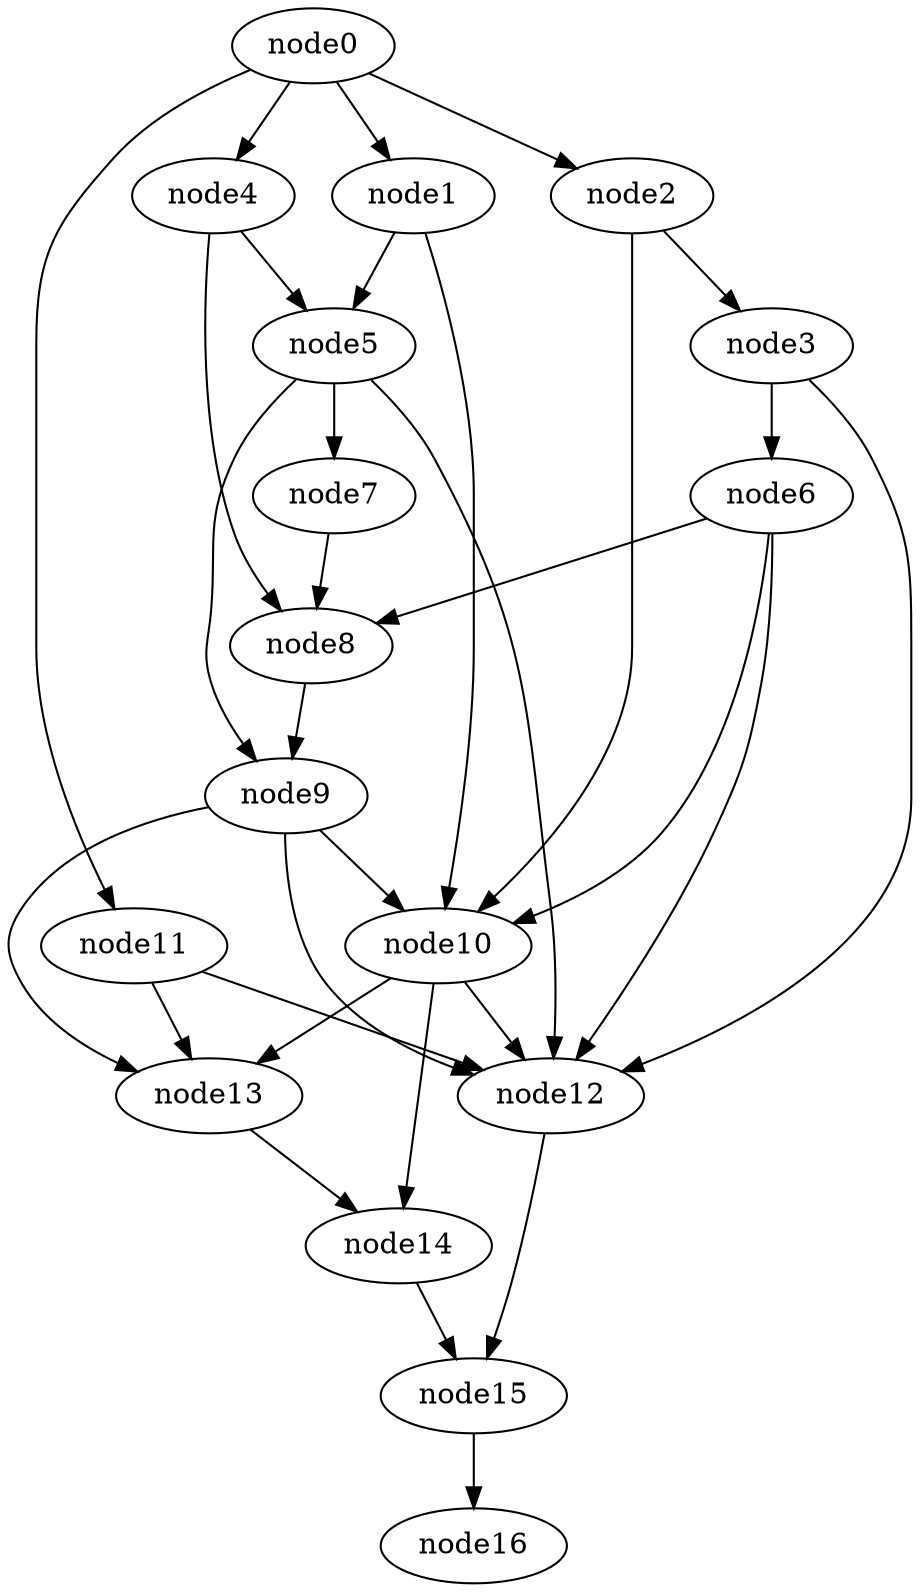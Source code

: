 digraph g{
	node16
	node15 -> node16
	node14 -> node15
	node13 -> node14
	node12 -> node15
	node11 -> node13
	node11 -> node12
	node10 -> node14
	node10 -> node13
	node10 -> node12
	node9 -> node13
	node9 -> node12
	node9 -> node10
	node8 -> node9
	node7 -> node8
	node6 -> node12
	node6 -> node10
	node6 -> node8
	node5 -> node12
	node5 -> node9
	node5 -> node7
	node4 -> node8
	node4 -> node5
	node3 -> node12
	node3 -> node6
	node2 -> node10
	node2 -> node3
	node1 -> node10
	node1 -> node5
	node0 -> node11
	node0 -> node4
	node0 -> node2
	node0 -> node1
}
